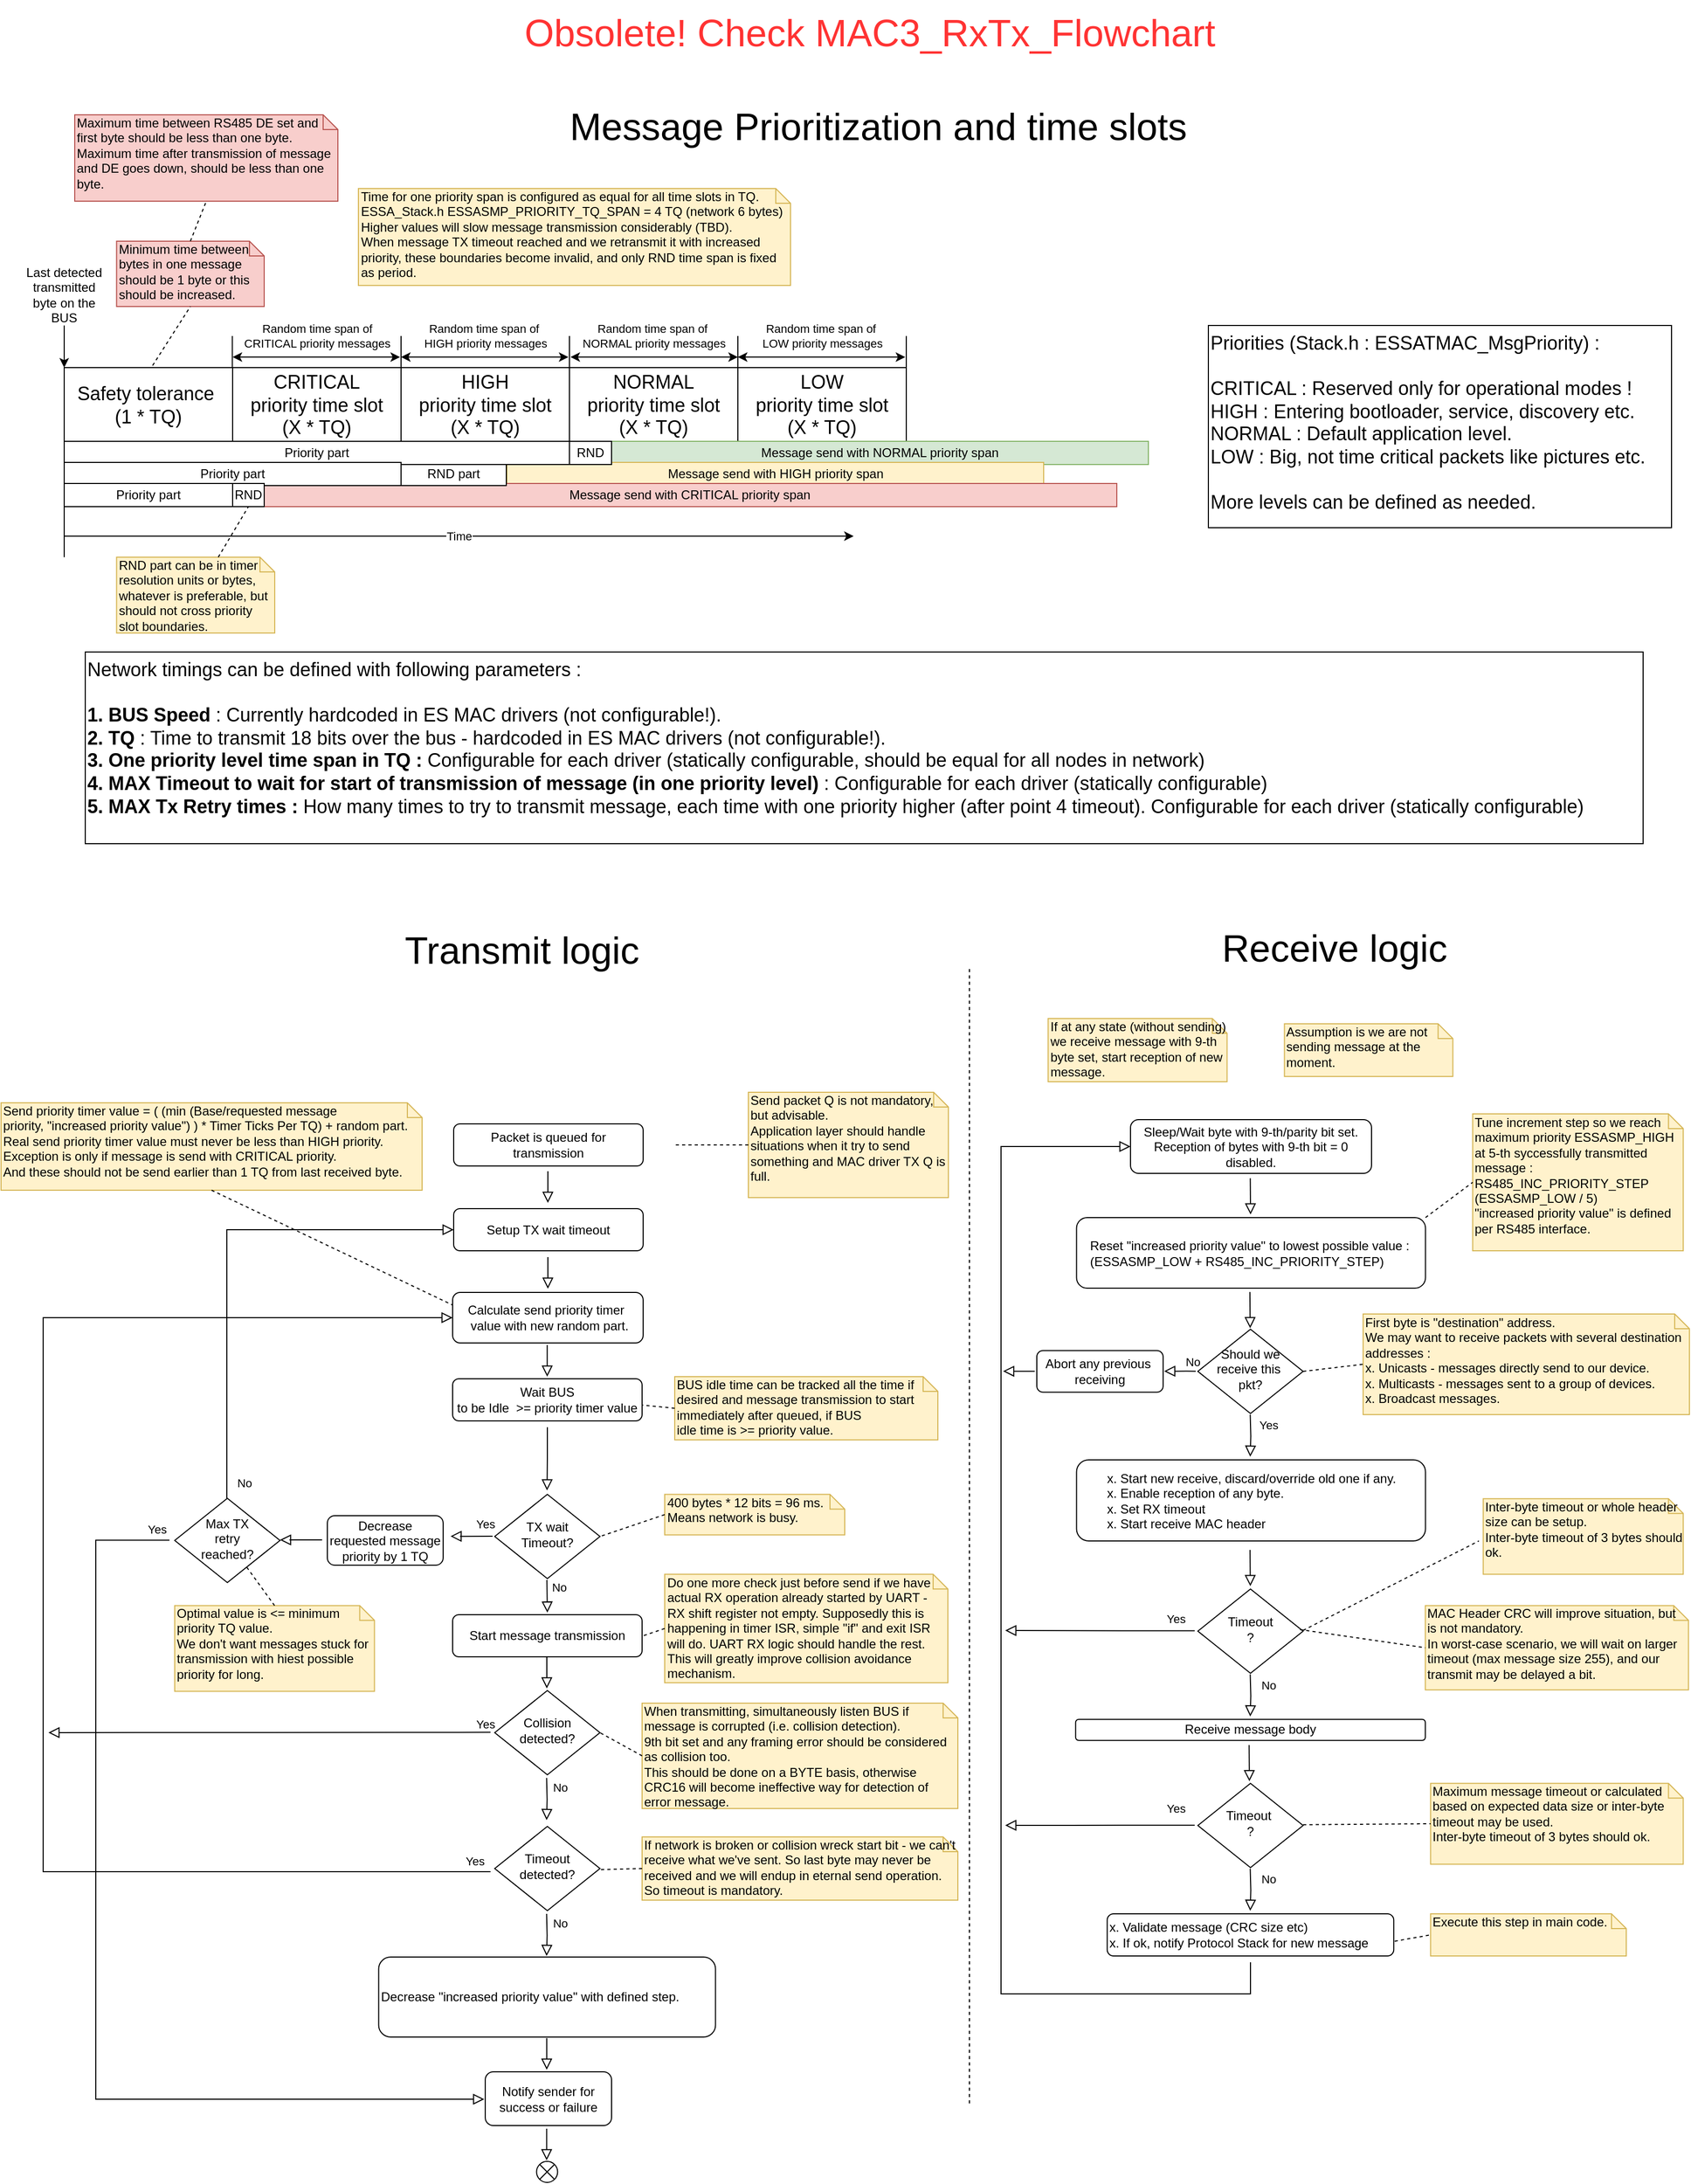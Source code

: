 <mxfile version="14.5.1" type="device"><diagram id="C5RBs43oDa-KdzZeNtuy" name="Page-1"><mxGraphModel dx="1086" dy="807" grid="1" gridSize="10" guides="1" tooltips="1" connect="1" arrows="1" fold="1" page="1" pageScale="1" pageWidth="827" pageHeight="1169" math="0" shadow="0"><root><mxCell id="WIyWlLk6GJQsqaUBKTNV-0"/><mxCell id="WIyWlLk6GJQsqaUBKTNV-1" parent="WIyWlLk6GJQsqaUBKTNV-0"/><mxCell id="WIyWlLk6GJQsqaUBKTNV-3" value="Packet is queued for transmission" style="rounded=1;whiteSpace=wrap;html=1;fontSize=12;glass=0;strokeWidth=1;shadow=0;" parent="WIyWlLk6GJQsqaUBKTNV-1" vertex="1"><mxGeometry x="460" y="1097" width="180" height="40" as="geometry"/></mxCell><mxCell id="rN8Qu_RbgpV3Vh3xR7JU-2" value="Calculate send priority timer&amp;nbsp;&lt;br&gt;&amp;nbsp;value with new random part." style="rounded=1;whiteSpace=wrap;html=1;fontSize=12;glass=0;strokeWidth=1;shadow=0;" parent="WIyWlLk6GJQsqaUBKTNV-1" vertex="1"><mxGeometry x="459" y="1257" width="181" height="48" as="geometry"/></mxCell><mxCell id="rN8Qu_RbgpV3Vh3xR7JU-12" value="Wait BUS &lt;br&gt;to be Idle&amp;nbsp; &amp;gt;= priority timer value" style="rounded=1;whiteSpace=wrap;html=1;fontSize=12;glass=0;strokeWidth=1;shadow=0;" parent="WIyWlLk6GJQsqaUBKTNV-1" vertex="1"><mxGeometry x="459" y="1339" width="180" height="40" as="geometry"/></mxCell><mxCell id="rN8Qu_RbgpV3Vh3xR7JU-13" value="No" style="rounded=0;html=1;jettySize=auto;orthogonalLoop=1;fontSize=11;endArrow=block;endFill=0;endSize=8;strokeWidth=1;shadow=0;labelBackgroundColor=none;edgeStyle=orthogonalEdgeStyle;" parent="WIyWlLk6GJQsqaUBKTNV-1" edge="1"><mxGeometry x="-0.55" y="12" relative="1" as="geometry"><mxPoint as="offset"/><mxPoint x="548.29" y="1718" as="sourcePoint"/><mxPoint x="548.29" y="1758" as="targetPoint"/></mxGeometry></mxCell><mxCell id="rN8Qu_RbgpV3Vh3xR7JU-16" value="" style="rounded=0;html=1;jettySize=auto;orthogonalLoop=1;fontSize=11;endArrow=block;endFill=0;endSize=8;strokeWidth=1;shadow=0;labelBackgroundColor=none;edgeStyle=orthogonalEdgeStyle;" parent="WIyWlLk6GJQsqaUBKTNV-1" edge="1"><mxGeometry relative="1" as="geometry"><mxPoint x="548.86" y="1307" as="sourcePoint"/><mxPoint x="548.86" y="1337" as="targetPoint"/></mxGeometry></mxCell><mxCell id="rN8Qu_RbgpV3Vh3xR7JU-17" value="&lt;font style=&quot;font-size: 12px&quot;&gt;BUS idle time can be tracked all the time if desired and message transmission to start immediately after queued, if BUS&amp;nbsp;&lt;br&gt;idle time is &amp;gt;= priority value.&lt;br&gt;&lt;/font&gt;" style="shape=note;whiteSpace=wrap;html=1;size=14;verticalAlign=top;align=left;spacingTop=-6;fillColor=#fff2cc;strokeColor=#d6b656;" parent="WIyWlLk6GJQsqaUBKTNV-1" vertex="1"><mxGeometry x="670" y="1337" width="250" height="60" as="geometry"/></mxCell><mxCell id="rN8Qu_RbgpV3Vh3xR7JU-18" value="" style="endArrow=none;dashed=1;html=1;entryX=1;entryY=0.5;entryDx=0;entryDy=0;exitX=0;exitY=0.5;exitDx=0;exitDy=0;exitPerimeter=0;" parent="WIyWlLk6GJQsqaUBKTNV-1" source="rN8Qu_RbgpV3Vh3xR7JU-17" edge="1"><mxGeometry width="50" height="50" relative="1" as="geometry"><mxPoint x="539" y="1539" as="sourcePoint"/><mxPoint x="639" y="1364" as="targetPoint"/></mxGeometry></mxCell><mxCell id="rN8Qu_RbgpV3Vh3xR7JU-20" value="TX wait&lt;br&gt;Timeout?" style="rhombus;whiteSpace=wrap;html=1;shadow=0;fontFamily=Helvetica;fontSize=12;align=center;strokeWidth=1;spacing=6;spacingTop=-4;" parent="WIyWlLk6GJQsqaUBKTNV-1" vertex="1"><mxGeometry x="499" y="1448.75" width="100" height="80" as="geometry"/></mxCell><mxCell id="rN8Qu_RbgpV3Vh3xR7JU-22" value="&lt;font&gt;400 bytes * 12 bits = 96 ms.&lt;br&gt;Means network is busy.&lt;br&gt;&lt;/font&gt;" style="shape=note;whiteSpace=wrap;html=1;size=14;verticalAlign=top;align=left;spacingTop=-6;fillColor=#fff2cc;strokeColor=#d6b656;" parent="WIyWlLk6GJQsqaUBKTNV-1" vertex="1"><mxGeometry x="660.5" y="1448.75" width="171" height="38.5" as="geometry"/></mxCell><mxCell id="rN8Qu_RbgpV3Vh3xR7JU-24" value="Yes" style="edgeStyle=orthogonalEdgeStyle;rounded=0;html=1;jettySize=auto;orthogonalLoop=1;fontSize=11;endArrow=block;endFill=0;endSize=8;strokeWidth=1;shadow=0;labelBackgroundColor=none;" parent="WIyWlLk6GJQsqaUBKTNV-1" edge="1"><mxGeometry x="0.55" y="-27" relative="1" as="geometry"><mxPoint x="24" y="15" as="offset"/><mxPoint x="497" y="1488.55" as="sourcePoint"/><mxPoint x="457" y="1488.55" as="targetPoint"/><Array as="points"><mxPoint x="466" y="1489"/><mxPoint x="466" y="1489"/></Array></mxGeometry></mxCell><mxCell id="rN8Qu_RbgpV3Vh3xR7JU-25" value="No" style="rounded=0;html=1;jettySize=auto;orthogonalLoop=1;fontSize=11;endArrow=block;endFill=0;endSize=8;strokeWidth=1;shadow=0;labelBackgroundColor=none;edgeStyle=orthogonalEdgeStyle;" parent="WIyWlLk6GJQsqaUBKTNV-1" edge="1"><mxGeometry x="-0.538" y="11" relative="1" as="geometry"><mxPoint as="offset"/><mxPoint x="548.58" y="1530" as="sourcePoint"/><mxPoint x="549" y="1561" as="targetPoint"/></mxGeometry></mxCell><mxCell id="rN8Qu_RbgpV3Vh3xR7JU-26" value="Start message transmission" style="rounded=1;whiteSpace=wrap;html=1;fontSize=12;glass=0;strokeWidth=1;shadow=0;" parent="WIyWlLk6GJQsqaUBKTNV-1" vertex="1"><mxGeometry x="459" y="1563" width="180" height="40" as="geometry"/></mxCell><mxCell id="rN8Qu_RbgpV3Vh3xR7JU-28" value="Decrease requested message priority by 1 TQ" style="rounded=1;whiteSpace=wrap;html=1;fontSize=12;glass=0;strokeWidth=1;shadow=0;" parent="WIyWlLk6GJQsqaUBKTNV-1" vertex="1"><mxGeometry x="340" y="1469" width="110" height="47" as="geometry"/></mxCell><mxCell id="rN8Qu_RbgpV3Vh3xR7JU-30" value="Collision&lt;br&gt;detected?" style="rhombus;whiteSpace=wrap;html=1;shadow=0;fontFamily=Helvetica;fontSize=12;align=center;strokeWidth=1;spacing=6;spacingTop=-4;" parent="WIyWlLk6GJQsqaUBKTNV-1" vertex="1"><mxGeometry x="499" y="1635" width="100" height="80" as="geometry"/></mxCell><mxCell id="rN8Qu_RbgpV3Vh3xR7JU-31" value="&lt;font style=&quot;font-size: 12px&quot;&gt;When transmitting, simultaneously listen BUS if message is corrupted (i.e. collision detection).&lt;br&gt;9th bit set and any framing error should be considered as collision too.&lt;br&gt;This should be done on a BYTE basis, otherwise CRC16 will become ineffective way for detection of error message.&lt;br&gt;&lt;/font&gt;" style="shape=note;whiteSpace=wrap;html=1;size=14;verticalAlign=top;align=left;spacingTop=-6;fillColor=#fff2cc;strokeColor=#d6b656;" parent="WIyWlLk6GJQsqaUBKTNV-1" vertex="1"><mxGeometry x="639" y="1647" width="300" height="100" as="geometry"/></mxCell><mxCell id="rN8Qu_RbgpV3Vh3xR7JU-32" value="" style="endArrow=none;dashed=1;html=1;entryX=1;entryY=0.5;entryDx=0;entryDy=0;exitX=0;exitY=0.5;exitDx=0;exitDy=0;exitPerimeter=0;" parent="WIyWlLk6GJQsqaUBKTNV-1" source="rN8Qu_RbgpV3Vh3xR7JU-31" target="rN8Qu_RbgpV3Vh3xR7JU-30" edge="1"><mxGeometry width="50" height="50" relative="1" as="geometry"><mxPoint x="479" y="1835" as="sourcePoint"/><mxPoint x="579" y="1660" as="targetPoint"/></mxGeometry></mxCell><mxCell id="rN8Qu_RbgpV3Vh3xR7JU-33" value="" style="rounded=0;html=1;jettySize=auto;orthogonalLoop=1;fontSize=11;endArrow=block;endFill=0;endSize=8;strokeWidth=1;shadow=0;labelBackgroundColor=none;edgeStyle=orthogonalEdgeStyle;" parent="WIyWlLk6GJQsqaUBKTNV-1" edge="1"><mxGeometry relative="1" as="geometry"><mxPoint x="548.5" y="1603" as="sourcePoint"/><mxPoint x="548.5" y="1633" as="targetPoint"/></mxGeometry></mxCell><mxCell id="rN8Qu_RbgpV3Vh3xR7JU-35" value="Max TX &lt;br&gt;retry &lt;br&gt;reached?" style="rhombus;whiteSpace=wrap;html=1;shadow=0;fontFamily=Helvetica;fontSize=12;align=center;strokeWidth=1;spacing=6;spacingTop=-4;" parent="WIyWlLk6GJQsqaUBKTNV-1" vertex="1"><mxGeometry x="195" y="1452.5" width="100" height="80" as="geometry"/></mxCell><mxCell id="rN8Qu_RbgpV3Vh3xR7JU-36" value="No" style="rounded=0;html=1;jettySize=auto;orthogonalLoop=1;fontSize=11;endArrow=block;endFill=0;endSize=8;strokeWidth=1;shadow=0;labelBackgroundColor=none;edgeStyle=orthogonalEdgeStyle;entryX=0;entryY=0.5;entryDx=0;entryDy=0;exitX=0.539;exitY=-0.069;exitDx=0;exitDy=0;exitPerimeter=0;" parent="WIyWlLk6GJQsqaUBKTNV-1" target="YTKOIZcCbxiX7vHB4j7O-15" edge="1"><mxGeometry x="0.15" y="-239" relative="1" as="geometry"><mxPoint x="244.5" y="1452.501" as="sourcePoint"/><mxPoint x="244.5" y="1417" as="targetPoint"/><mxPoint x="1" y="1" as="offset"/><Array as="points"><mxPoint x="245" y="1198"/></Array></mxGeometry></mxCell><mxCell id="rN8Qu_RbgpV3Vh3xR7JU-37" value="Yes" style="edgeStyle=orthogonalEdgeStyle;rounded=0;html=1;jettySize=auto;orthogonalLoop=1;fontSize=11;endArrow=block;endFill=0;endSize=8;strokeWidth=1;shadow=0;labelBackgroundColor=none;" parent="WIyWlLk6GJQsqaUBKTNV-1" edge="1"><mxGeometry x="-0.974" y="-10" relative="1" as="geometry"><mxPoint as="offset"/><mxPoint x="190" y="1492.24" as="sourcePoint"/><mxPoint x="489" y="2023" as="targetPoint"/><Array as="points"><mxPoint x="120" y="1492"/><mxPoint x="120" y="2023"/><mxPoint x="489" y="2023"/></Array></mxGeometry></mxCell><mxCell id="rN8Qu_RbgpV3Vh3xR7JU-39" value="Notify sender for &lt;br&gt;success or failure" style="rounded=1;whiteSpace=wrap;html=1;fontSize=12;glass=0;strokeWidth=1;shadow=0;" parent="WIyWlLk6GJQsqaUBKTNV-1" vertex="1"><mxGeometry x="490" y="1997" width="120" height="51" as="geometry"/></mxCell><mxCell id="rN8Qu_RbgpV3Vh3xR7JU-41" value="Yes" style="edgeStyle=orthogonalEdgeStyle;rounded=0;html=1;jettySize=auto;orthogonalLoop=1;fontSize=11;endArrow=block;endFill=0;endSize=8;strokeWidth=1;shadow=0;labelBackgroundColor=none;entryX=0;entryY=0.5;entryDx=0;entryDy=0;" parent="WIyWlLk6GJQsqaUBKTNV-1" target="rN8Qu_RbgpV3Vh3xR7JU-2" edge="1"><mxGeometry x="-0.351" y="-410" relative="1" as="geometry"><mxPoint as="offset"/><mxPoint x="495" y="1807" as="sourcePoint"/><mxPoint x="310" y="1532.5" as="targetPoint"/><Array as="points"><mxPoint x="495" y="1807"/><mxPoint x="70" y="1807"/><mxPoint x="70" y="1281"/></Array></mxGeometry></mxCell><mxCell id="rN8Qu_RbgpV3Vh3xR7JU-43" value="&lt;font style=&quot;font-size: 12px&quot;&gt;Send packet Q is not mandatory, but advisable.&lt;br&gt;Application layer should handle situations when it try to send something and MAC driver TX Q is full.&lt;br&gt;&lt;/font&gt;" style="shape=note;whiteSpace=wrap;html=1;size=14;verticalAlign=top;align=left;spacingTop=-6;fillColor=#fff2cc;strokeColor=#d6b656;" parent="WIyWlLk6GJQsqaUBKTNV-1" vertex="1"><mxGeometry x="740" y="1067" width="190" height="100" as="geometry"/></mxCell><mxCell id="rN8Qu_RbgpV3Vh3xR7JU-44" value="" style="endArrow=none;dashed=1;html=1;exitX=0;exitY=0.5;exitDx=0;exitDy=0;exitPerimeter=0;" parent="WIyWlLk6GJQsqaUBKTNV-1" source="rN8Qu_RbgpV3Vh3xR7JU-43" edge="1"><mxGeometry width="50" height="50" relative="1" as="geometry"><mxPoint x="679" y="1196" as="sourcePoint"/><mxPoint x="670" y="1117" as="targetPoint"/></mxGeometry></mxCell><mxCell id="rN8Qu_RbgpV3Vh3xR7JU-47" value="" style="shape=sumEllipse;perimeter=ellipsePerimeter;whiteSpace=wrap;html=1;backgroundOutline=1;" parent="WIyWlLk6GJQsqaUBKTNV-1" vertex="1"><mxGeometry x="538.75" y="2082" width="20" height="20" as="geometry"/></mxCell><mxCell id="rN8Qu_RbgpV3Vh3xR7JU-48" value="" style="rounded=0;html=1;jettySize=auto;orthogonalLoop=1;fontSize=11;endArrow=block;endFill=0;endSize=8;strokeWidth=1;shadow=0;labelBackgroundColor=none;edgeStyle=orthogonalEdgeStyle;" parent="WIyWlLk6GJQsqaUBKTNV-1" edge="1"><mxGeometry relative="1" as="geometry"><mxPoint x="548.33" y="2051" as="sourcePoint"/><mxPoint x="548.33" y="2081" as="targetPoint"/></mxGeometry></mxCell><mxCell id="rN8Qu_RbgpV3Vh3xR7JU-49" value="Decrease &quot;increased priority value&quot; with defined step." style="rounded=1;whiteSpace=wrap;html=1;fontSize=12;glass=0;strokeWidth=1;shadow=0;align=left;" parent="WIyWlLk6GJQsqaUBKTNV-1" vertex="1"><mxGeometry x="388.75" y="1888" width="320" height="76" as="geometry"/></mxCell><mxCell id="rN8Qu_RbgpV3Vh3xR7JU-51" value="" style="rounded=0;html=1;jettySize=auto;orthogonalLoop=1;fontSize=11;endArrow=block;endFill=0;endSize=8;strokeWidth=1;shadow=0;labelBackgroundColor=none;edgeStyle=orthogonalEdgeStyle;" parent="WIyWlLk6GJQsqaUBKTNV-1" edge="1"><mxGeometry relative="1" as="geometry"><mxPoint x="548.41" y="1965" as="sourcePoint"/><mxPoint x="548.41" y="1995" as="targetPoint"/></mxGeometry></mxCell><mxCell id="rN8Qu_RbgpV3Vh3xR7JU-53" value="&lt;font style=&quot;font-size: 12px&quot;&gt;&lt;span style=&quot;text-align: center&quot;&gt;Send priority timer value = ( (min&amp;nbsp;&lt;/span&gt;&lt;span style=&quot;text-align: center&quot;&gt;(Base/requested message priority,&amp;nbsp;&lt;/span&gt;&quot;increased priority value&quot;&lt;span style=&quot;text-align: center&quot;&gt;) ) * Timer Ticks Per TQ) +&amp;nbsp;&lt;/span&gt;&lt;span style=&quot;text-align: center&quot;&gt;r&lt;/span&gt;&lt;span style=&quot;text-align: center&quot;&gt;andom part.&lt;/span&gt;&lt;span style=&quot;text-align: center&quot;&gt;&lt;br&gt;&lt;/span&gt;&lt;span style=&quot;text-align: center&quot;&gt;Real send priority timer value must never be less than HIGH priority.&lt;br&gt;&lt;/span&gt;Exception is only if message is send with CRITICAL priority.&lt;br&gt;And these should not be send earlier than 1 TQ from last received byte.&lt;br&gt;&lt;/font&gt;" style="shape=note;whiteSpace=wrap;html=1;size=14;verticalAlign=top;align=left;spacingTop=-6;fillColor=#fff2cc;strokeColor=#d6b656;" parent="WIyWlLk6GJQsqaUBKTNV-1" vertex="1"><mxGeometry x="30" y="1077" width="400" height="83" as="geometry"/></mxCell><mxCell id="rN8Qu_RbgpV3Vh3xR7JU-54" value="" style="rounded=0;html=1;jettySize=auto;orthogonalLoop=1;fontSize=11;endArrow=block;endFill=0;endSize=8;strokeWidth=1;shadow=0;labelBackgroundColor=none;edgeStyle=orthogonalEdgeStyle;" parent="WIyWlLk6GJQsqaUBKTNV-1" edge="1"><mxGeometry relative="1" as="geometry"><mxPoint x="549" y="1385" as="sourcePoint"/><mxPoint x="548.71" y="1445" as="targetPoint"/><Array as="points"><mxPoint x="549" y="1415"/></Array></mxGeometry></mxCell><mxCell id="rN8Qu_RbgpV3Vh3xR7JU-55" value="" style="endArrow=none;dashed=1;html=1;entryX=1;entryY=0.5;entryDx=0;entryDy=0;exitX=0;exitY=0.5;exitDx=0;exitDy=0;exitPerimeter=0;" parent="WIyWlLk6GJQsqaUBKTNV-1" source="rN8Qu_RbgpV3Vh3xR7JU-22" target="rN8Qu_RbgpV3Vh3xR7JU-20" edge="1"><mxGeometry width="50" height="50" relative="1" as="geometry"><mxPoint x="699" y="1377" as="sourcePoint"/><mxPoint x="649" y="1374" as="targetPoint"/></mxGeometry></mxCell><mxCell id="rN8Qu_RbgpV3Vh3xR7JU-57" value="&lt;font style=&quot;font-size: 36px&quot;&gt;Transmit logic&lt;/font&gt;" style="text;html=1;strokeColor=none;fillColor=none;align=center;verticalAlign=middle;whiteSpace=wrap;rounded=0;" parent="WIyWlLk6GJQsqaUBKTNV-1" vertex="1"><mxGeometry x="280" y="922" width="490" height="20" as="geometry"/></mxCell><mxCell id="rN8Qu_RbgpV3Vh3xR7JU-59" value="" style="endArrow=none;dashed=1;html=1;" parent="WIyWlLk6GJQsqaUBKTNV-1" edge="1"><mxGeometry width="50" height="50" relative="1" as="geometry"><mxPoint x="950" y="2027" as="sourcePoint"/><mxPoint x="950" y="947" as="targetPoint"/></mxGeometry></mxCell><mxCell id="rN8Qu_RbgpV3Vh3xR7JU-60" value="Sleep/Wait byte with 9-th/parity bit set.&lt;br&gt;Reception of bytes with 9-th bit = 0 disabled." style="rounded=1;whiteSpace=wrap;html=1;fontSize=12;glass=0;strokeWidth=1;shadow=0;" parent="WIyWlLk6GJQsqaUBKTNV-1" vertex="1"><mxGeometry x="1103" y="1093" width="229" height="51" as="geometry"/></mxCell><mxCell id="rN8Qu_RbgpV3Vh3xR7JU-61" value="Should we receive this&amp;nbsp;&lt;br&gt;pkt?" style="rhombus;whiteSpace=wrap;html=1;shadow=0;fontFamily=Helvetica;fontSize=12;align=center;strokeWidth=1;spacing=6;spacingTop=-4;" parent="WIyWlLk6GJQsqaUBKTNV-1" vertex="1"><mxGeometry x="1167" y="1292" width="100" height="80" as="geometry"/></mxCell><mxCell id="rN8Qu_RbgpV3Vh3xR7JU-63" value="&lt;font style=&quot;font-size: 12px&quot;&gt;First byte is &quot;destination&quot; address.&lt;br&gt;We may want to receive packets with several destination addresses :&lt;br&gt;x. Unicasts - messages directly send to our device.&lt;br&gt;x. Multicasts - messages sent to a group of devices.&lt;br&gt;x. Broadcast messages.&lt;br&gt;&lt;/font&gt;" style="shape=note;whiteSpace=wrap;html=1;size=14;verticalAlign=top;align=left;spacingTop=-6;fillColor=#fff2cc;strokeColor=#d6b656;" parent="WIyWlLk6GJQsqaUBKTNV-1" vertex="1"><mxGeometry x="1324" y="1277.5" width="310" height="95.5" as="geometry"/></mxCell><mxCell id="rN8Qu_RbgpV3Vh3xR7JU-65" value="" style="endArrow=none;dashed=1;html=1;entryX=0;entryY=0.5;entryDx=0;entryDy=0;entryPerimeter=0;exitX=1;exitY=0.5;exitDx=0;exitDy=0;" parent="WIyWlLk6GJQsqaUBKTNV-1" source="rN8Qu_RbgpV3Vh3xR7JU-61" target="rN8Qu_RbgpV3Vh3xR7JU-63" edge="1"><mxGeometry width="50" height="50" relative="1" as="geometry"><mxPoint x="844" y="1633" as="sourcePoint"/><mxPoint x="894" y="1583" as="targetPoint"/></mxGeometry></mxCell><mxCell id="rN8Qu_RbgpV3Vh3xR7JU-66" value="" style="rounded=0;html=1;jettySize=auto;orthogonalLoop=1;fontSize=11;endArrow=block;endFill=0;endSize=8;strokeWidth=1;shadow=0;labelBackgroundColor=none;edgeStyle=orthogonalEdgeStyle;exitX=0.491;exitY=1.013;exitDx=0;exitDy=0;exitPerimeter=0;" parent="WIyWlLk6GJQsqaUBKTNV-1" edge="1"><mxGeometry relative="1" as="geometry"><mxPoint x="1216.439" y="1256.663" as="sourcePoint"/><mxPoint x="1216.71" y="1291" as="targetPoint"/></mxGeometry></mxCell><mxCell id="rN8Qu_RbgpV3Vh3xR7JU-67" value="Yes" style="rounded=0;html=1;jettySize=auto;orthogonalLoop=1;fontSize=11;endArrow=block;endFill=0;endSize=8;strokeWidth=1;shadow=0;labelBackgroundColor=none;edgeStyle=orthogonalEdgeStyle;" parent="WIyWlLk6GJQsqaUBKTNV-1" edge="1"><mxGeometry x="-0.5" y="17" relative="1" as="geometry"><mxPoint as="offset"/><mxPoint x="1216.76" y="1373" as="sourcePoint"/><mxPoint x="1216.76" y="1413" as="targetPoint"/></mxGeometry></mxCell><mxCell id="rN8Qu_RbgpV3Vh3xR7JU-68" value="&lt;div style=&quot;text-align: left&quot;&gt;&lt;span&gt;x. Start new receive, discard/override old one if any.&lt;/span&gt;&lt;/div&gt;&lt;div style=&quot;text-align: left&quot;&gt;&lt;span&gt;x. Enable reception of any byte.&lt;/span&gt;&lt;/div&gt;&lt;div style=&quot;text-align: left&quot;&gt;&lt;span&gt;x. Set RX timeout&lt;/span&gt;&lt;/div&gt;&lt;div style=&quot;text-align: left&quot;&gt;&lt;span&gt;x. Start receive MAC header&lt;/span&gt;&lt;/div&gt;" style="rounded=1;whiteSpace=wrap;html=1;fontSize=12;glass=0;strokeWidth=1;shadow=0;" parent="WIyWlLk6GJQsqaUBKTNV-1" vertex="1"><mxGeometry x="1051.75" y="1416" width="331.5" height="77" as="geometry"/></mxCell><mxCell id="rN8Qu_RbgpV3Vh3xR7JU-74" value="&lt;font style=&quot;font-size: 12px&quot;&gt;Assumption is we are not sending message at the moment.&lt;br&gt;&lt;/font&gt;" style="shape=note;whiteSpace=wrap;html=1;size=14;verticalAlign=top;align=left;spacingTop=-6;fillColor=#fff2cc;strokeColor=#d6b656;" parent="WIyWlLk6GJQsqaUBKTNV-1" vertex="1"><mxGeometry x="1249.25" y="1002" width="160" height="50" as="geometry"/></mxCell><mxCell id="rN8Qu_RbgpV3Vh3xR7JU-76" value="Timeout&lt;br&gt;?" style="rhombus;whiteSpace=wrap;html=1;shadow=0;fontFamily=Helvetica;fontSize=12;align=center;strokeWidth=1;spacing=6;spacingTop=-4;" parent="WIyWlLk6GJQsqaUBKTNV-1" vertex="1"><mxGeometry x="1167" y="1538.63" width="100" height="80" as="geometry"/></mxCell><mxCell id="rN8Qu_RbgpV3Vh3xR7JU-78" value="No" style="rounded=0;html=1;jettySize=auto;orthogonalLoop=1;fontSize=11;endArrow=block;endFill=0;endSize=8;strokeWidth=1;shadow=0;labelBackgroundColor=none;edgeStyle=orthogonalEdgeStyle;" parent="WIyWlLk6GJQsqaUBKTNV-1" edge="1"><mxGeometry x="-0.5" y="17" relative="1" as="geometry"><mxPoint as="offset"/><mxPoint x="1216.76" y="1619.63" as="sourcePoint"/><mxPoint x="1216.76" y="1659.63" as="targetPoint"/></mxGeometry></mxCell><mxCell id="rN8Qu_RbgpV3Vh3xR7JU-79" value="" style="rounded=0;html=1;jettySize=auto;orthogonalLoop=1;fontSize=11;endArrow=block;endFill=0;endSize=8;strokeWidth=1;shadow=0;labelBackgroundColor=none;edgeStyle=orthogonalEdgeStyle;exitX=0.491;exitY=1.013;exitDx=0;exitDy=0;exitPerimeter=0;" parent="WIyWlLk6GJQsqaUBKTNV-1" edge="1"><mxGeometry relative="1" as="geometry"><mxPoint x="1216.579" y="1501.543" as="sourcePoint"/><mxPoint x="1216.85" y="1535.88" as="targetPoint"/></mxGeometry></mxCell><mxCell id="rN8Qu_RbgpV3Vh3xR7JU-80" value="&lt;font style=&quot;font-size: 12px&quot;&gt;Inter-byte timeout or whole header size can be setup.&lt;br&gt;Inter-byte timeout of 3 bytes should ok.&lt;br&gt;&lt;/font&gt;" style="shape=note;whiteSpace=wrap;html=1;size=14;verticalAlign=top;align=left;spacingTop=-6;fillColor=#fff2cc;strokeColor=#d6b656;" parent="WIyWlLk6GJQsqaUBKTNV-1" vertex="1"><mxGeometry x="1438.12" y="1452.87" width="190" height="71.75" as="geometry"/></mxCell><mxCell id="rN8Qu_RbgpV3Vh3xR7JU-81" value="" style="endArrow=none;dashed=1;html=1;entryX=0;entryY=0.5;entryDx=0;entryDy=0;entryPerimeter=0;exitX=1;exitY=0.5;exitDx=0;exitDy=0;" parent="WIyWlLk6GJQsqaUBKTNV-1" edge="1"><mxGeometry width="50" height="50" relative="1" as="geometry"><mxPoint x="1267" y="1577.88" as="sourcePoint"/><mxPoint x="1434" y="1493.005" as="targetPoint"/></mxGeometry></mxCell><mxCell id="rN8Qu_RbgpV3Vh3xR7JU-82" value="Timeout&amp;nbsp;&lt;br&gt;?" style="rhombus;whiteSpace=wrap;html=1;shadow=0;fontFamily=Helvetica;fontSize=12;align=center;strokeWidth=1;spacing=6;spacingTop=-4;" parent="WIyWlLk6GJQsqaUBKTNV-1" vertex="1"><mxGeometry x="1167" y="1723.13" width="100" height="80" as="geometry"/></mxCell><mxCell id="rN8Qu_RbgpV3Vh3xR7JU-83" value="No" style="rounded=0;html=1;jettySize=auto;orthogonalLoop=1;fontSize=11;endArrow=block;endFill=0;endSize=8;strokeWidth=1;shadow=0;labelBackgroundColor=none;edgeStyle=orthogonalEdgeStyle;" parent="WIyWlLk6GJQsqaUBKTNV-1" edge="1"><mxGeometry x="-0.5" y="17" relative="1" as="geometry"><mxPoint as="offset"/><mxPoint x="1216.76" y="1804.13" as="sourcePoint"/><mxPoint x="1216.76" y="1844.13" as="targetPoint"/></mxGeometry></mxCell><mxCell id="rN8Qu_RbgpV3Vh3xR7JU-84" value="&lt;font style=&quot;font-size: 12px&quot;&gt;Maximum message timeout or calculated based on expected data size or inter-byte timeout may be used.&lt;br&gt;Inter-byte timeout of 3 bytes should ok.&lt;br&gt;&lt;/font&gt;" style="shape=note;whiteSpace=wrap;html=1;size=14;verticalAlign=top;align=left;spacingTop=-6;fillColor=#fff2cc;strokeColor=#d6b656;" parent="WIyWlLk6GJQsqaUBKTNV-1" vertex="1"><mxGeometry x="1388.12" y="1723.13" width="240" height="76.69" as="geometry"/></mxCell><mxCell id="rN8Qu_RbgpV3Vh3xR7JU-85" value="" style="endArrow=none;dashed=1;html=1;entryX=0;entryY=0.5;entryDx=0;entryDy=0;entryPerimeter=0;exitX=1;exitY=0.5;exitDx=0;exitDy=0;" parent="WIyWlLk6GJQsqaUBKTNV-1" target="rN8Qu_RbgpV3Vh3xR7JU-84" edge="1"><mxGeometry width="50" height="50" relative="1" as="geometry"><mxPoint x="1267" y="1762.38" as="sourcePoint"/><mxPoint x="894" y="2013.38" as="targetPoint"/></mxGeometry></mxCell><mxCell id="rN8Qu_RbgpV3Vh3xR7JU-86" value="Receive message body" style="rounded=1;whiteSpace=wrap;html=1;fontSize=12;glass=0;strokeWidth=1;shadow=0;" parent="WIyWlLk6GJQsqaUBKTNV-1" vertex="1"><mxGeometry x="1050.87" y="1662.38" width="332.25" height="20" as="geometry"/></mxCell><mxCell id="rN8Qu_RbgpV3Vh3xR7JU-87" value="" style="rounded=0;html=1;jettySize=auto;orthogonalLoop=1;fontSize=11;endArrow=block;endFill=0;endSize=8;strokeWidth=1;shadow=0;labelBackgroundColor=none;edgeStyle=orthogonalEdgeStyle;exitX=0.491;exitY=1.013;exitDx=0;exitDy=0;exitPerimeter=0;" parent="WIyWlLk6GJQsqaUBKTNV-1" edge="1"><mxGeometry relative="1" as="geometry"><mxPoint x="1215.699" y="1686.793" as="sourcePoint"/><mxPoint x="1215.97" y="1721.13" as="targetPoint"/></mxGeometry></mxCell><mxCell id="rN8Qu_RbgpV3Vh3xR7JU-89" value="x. Validate message (CRC size etc)&lt;br&gt;x. If ok, notify Protocol Stack for new message" style="rounded=1;whiteSpace=wrap;html=1;fontSize=12;glass=0;strokeWidth=1;shadow=0;align=left;" parent="WIyWlLk6GJQsqaUBKTNV-1" vertex="1"><mxGeometry x="1080.87" y="1847" width="272.25" height="40" as="geometry"/></mxCell><mxCell id="rN8Qu_RbgpV3Vh3xR7JU-90" value="&lt;font style=&quot;font-size: 12px&quot;&gt;If at any state (without sending) we receive message with 9-th byte set, start reception of new message.&lt;br&gt;&lt;/font&gt;" style="shape=note;whiteSpace=wrap;html=1;size=14;verticalAlign=top;align=left;spacingTop=-6;fillColor=#fff2cc;strokeColor=#d6b656;" parent="WIyWlLk6GJQsqaUBKTNV-1" vertex="1"><mxGeometry x="1024.75" y="997" width="170" height="60" as="geometry"/></mxCell><mxCell id="rN8Qu_RbgpV3Vh3xR7JU-91" value="&lt;font style=&quot;font-size: 12px&quot;&gt;MAC Header CRC will improve situation, but is not mandatory.&lt;br&gt;In worst-case scenario, we will wait on larger timeout (max message size 255), and our transmit may be delayed a bit.&lt;br&gt;&lt;/font&gt;" style="shape=note;whiteSpace=wrap;html=1;size=14;verticalAlign=top;align=left;spacingTop=-6;fillColor=#fff2cc;strokeColor=#d6b656;" parent="WIyWlLk6GJQsqaUBKTNV-1" vertex="1"><mxGeometry x="1383.12" y="1554.38" width="250" height="80" as="geometry"/></mxCell><mxCell id="rN8Qu_RbgpV3Vh3xR7JU-92" value="" style="endArrow=none;dashed=1;html=1;entryX=0;entryY=0.5;entryDx=0;entryDy=0;entryPerimeter=0;" parent="WIyWlLk6GJQsqaUBKTNV-1" target="rN8Qu_RbgpV3Vh3xR7JU-91" edge="1"><mxGeometry width="50" height="50" relative="1" as="geometry"><mxPoint x="1264" y="1577.13" as="sourcePoint"/><mxPoint x="1324" y="1527.13" as="targetPoint"/></mxGeometry></mxCell><mxCell id="rN8Qu_RbgpV3Vh3xR7JU-93" value="" style="edgeStyle=orthogonalEdgeStyle;rounded=0;html=1;jettySize=auto;orthogonalLoop=1;fontSize=11;endArrow=block;endFill=0;endSize=8;strokeWidth=1;shadow=0;labelBackgroundColor=none;entryX=0;entryY=0.5;entryDx=0;entryDy=0;" parent="WIyWlLk6GJQsqaUBKTNV-1" target="rN8Qu_RbgpV3Vh3xR7JU-60" edge="1"><mxGeometry x="-0.428" y="-190" relative="1" as="geometry"><mxPoint as="offset"/><mxPoint x="1217" y="1893" as="sourcePoint"/><mxPoint x="1104" y="1586.5" as="targetPoint"/><Array as="points"><mxPoint x="1217" y="1923"/><mxPoint x="980" y="1923"/><mxPoint x="980" y="1119"/></Array></mxGeometry></mxCell><mxCell id="rN8Qu_RbgpV3Vh3xR7JU-94" value="Yes" style="edgeStyle=orthogonalEdgeStyle;rounded=0;html=1;jettySize=auto;orthogonalLoop=1;fontSize=11;endArrow=block;endFill=0;endSize=8;strokeWidth=1;shadow=0;labelBackgroundColor=none;" parent="WIyWlLk6GJQsqaUBKTNV-1" edge="1"><mxGeometry x="-0.8" y="-16" relative="1" as="geometry"><mxPoint as="offset"/><mxPoint x="1164" y="1762.86" as="sourcePoint"/><mxPoint x="984" y="1763" as="targetPoint"/><Array as="points"><mxPoint x="1094" y="1763.03"/><mxPoint x="1094" y="1763.03"/></Array></mxGeometry></mxCell><mxCell id="rN8Qu_RbgpV3Vh3xR7JU-95" value="Yes" style="edgeStyle=orthogonalEdgeStyle;rounded=0;html=1;jettySize=auto;orthogonalLoop=1;fontSize=11;endArrow=block;endFill=0;endSize=8;strokeWidth=1;shadow=0;labelBackgroundColor=none;" parent="WIyWlLk6GJQsqaUBKTNV-1" edge="1"><mxGeometry x="-0.8" y="-11" relative="1" as="geometry"><mxPoint as="offset"/><mxPoint x="1164" y="1578.29" as="sourcePoint"/><mxPoint x="984" y="1578" as="targetPoint"/><Array as="points"><mxPoint x="1094" y="1578.46"/><mxPoint x="1094" y="1578.46"/></Array></mxGeometry></mxCell><mxCell id="rN8Qu_RbgpV3Vh3xR7JU-96" value="No" style="edgeStyle=orthogonalEdgeStyle;rounded=0;html=1;jettySize=auto;orthogonalLoop=1;fontSize=11;endArrow=block;endFill=0;endSize=8;strokeWidth=1;shadow=0;labelBackgroundColor=none;" parent="WIyWlLk6GJQsqaUBKTNV-1" edge="1"><mxGeometry x="-0.78" y="-9" relative="1" as="geometry"><mxPoint as="offset"/><mxPoint x="1165" y="1331.83" as="sourcePoint"/><mxPoint x="1135" y="1331.83" as="targetPoint"/><Array as="points"><mxPoint x="1156" y="1331.66"/><mxPoint x="1156" y="1331.66"/></Array></mxGeometry></mxCell><mxCell id="rN8Qu_RbgpV3Vh3xR7JU-97" value="&lt;font style=&quot;font-size: 36px&quot;&gt;Receive logic&lt;/font&gt;" style="text;html=1;strokeColor=none;fillColor=none;align=center;verticalAlign=middle;whiteSpace=wrap;rounded=0;" parent="WIyWlLk6GJQsqaUBKTNV-1" vertex="1"><mxGeometry x="1051.75" y="920" width="490" height="20" as="geometry"/></mxCell><mxCell id="YTKOIZcCbxiX7vHB4j7O-8" value="" style="rounded=0;html=1;jettySize=auto;orthogonalLoop=1;fontSize=11;endArrow=block;endFill=0;endSize=8;strokeWidth=1;shadow=0;labelBackgroundColor=none;edgeStyle=orthogonalEdgeStyle;" parent="WIyWlLk6GJQsqaUBKTNV-1" edge="1"><mxGeometry relative="1" as="geometry"><mxPoint x="549.5" y="1142" as="sourcePoint"/><mxPoint x="549.5" y="1172" as="targetPoint"/></mxGeometry></mxCell><mxCell id="YTKOIZcCbxiX7vHB4j7O-11" value="" style="endArrow=none;dashed=1;html=1;entryX=0;entryY=0.25;entryDx=0;entryDy=0;exitX=0.5;exitY=1;exitDx=0;exitDy=0;exitPerimeter=0;" parent="WIyWlLk6GJQsqaUBKTNV-1" source="rN8Qu_RbgpV3Vh3xR7JU-53" target="rN8Qu_RbgpV3Vh3xR7JU-2" edge="1"><mxGeometry width="50" height="50" relative="1" as="geometry"><mxPoint x="430" y="1407" as="sourcePoint"/><mxPoint x="480" y="1357" as="targetPoint"/></mxGeometry></mxCell><mxCell id="YTKOIZcCbxiX7vHB4j7O-12" value="&lt;font style=&quot;font-size: 12px&quot;&gt;Do one more check just before send if we have actual RX operation already started by UART - RX shift register not empty. Supposedly this is happening in timer ISR, simple &quot;if&quot; and exit ISR will do. UART RX logic should handle the rest.&lt;br&gt;This will greatly improve collision avoidance mechanism.&lt;br&gt;&lt;/font&gt;" style="shape=note;whiteSpace=wrap;html=1;size=14;verticalAlign=top;align=left;spacingTop=-6;fillColor=#fff2cc;strokeColor=#d6b656;" parent="WIyWlLk6GJQsqaUBKTNV-1" vertex="1"><mxGeometry x="660.5" y="1524.62" width="269" height="103" as="geometry"/></mxCell><mxCell id="YTKOIZcCbxiX7vHB4j7O-13" value="" style="endArrow=none;dashed=1;html=1;entryX=1;entryY=0.5;entryDx=0;entryDy=0;exitX=0;exitY=0.5;exitDx=0;exitDy=0;exitPerimeter=0;" parent="WIyWlLk6GJQsqaUBKTNV-1" source="YTKOIZcCbxiX7vHB4j7O-12" edge="1"><mxGeometry width="50" height="50" relative="1" as="geometry"><mxPoint x="520" y="1743" as="sourcePoint"/><mxPoint x="640" y="1583" as="targetPoint"/></mxGeometry></mxCell><mxCell id="YTKOIZcCbxiX7vHB4j7O-14" value="" style="edgeStyle=orthogonalEdgeStyle;rounded=0;html=1;jettySize=auto;orthogonalLoop=1;fontSize=11;endArrow=block;endFill=0;endSize=8;strokeWidth=1;shadow=0;labelBackgroundColor=none;" parent="WIyWlLk6GJQsqaUBKTNV-1" edge="1"><mxGeometry x="-0.637" y="-19" relative="1" as="geometry"><mxPoint as="offset"/><mxPoint x="335" y="1492" as="sourcePoint"/><mxPoint x="295" y="1492" as="targetPoint"/><Array as="points"><mxPoint x="304" y="1492.45"/><mxPoint x="304" y="1492.45"/></Array></mxGeometry></mxCell><mxCell id="YTKOIZcCbxiX7vHB4j7O-15" value="Setup TX wait timeout" style="rounded=1;whiteSpace=wrap;html=1;fontSize=12;glass=0;strokeWidth=1;shadow=0;" parent="WIyWlLk6GJQsqaUBKTNV-1" vertex="1"><mxGeometry x="460" y="1177.5" width="180" height="40" as="geometry"/></mxCell><mxCell id="YTKOIZcCbxiX7vHB4j7O-16" value="" style="rounded=0;html=1;jettySize=auto;orthogonalLoop=1;fontSize=11;endArrow=block;endFill=0;endSize=8;strokeWidth=1;shadow=0;labelBackgroundColor=none;edgeStyle=orthogonalEdgeStyle;" parent="WIyWlLk6GJQsqaUBKTNV-1" edge="1"><mxGeometry relative="1" as="geometry"><mxPoint x="549.5" y="1223.5" as="sourcePoint"/><mxPoint x="549.5" y="1253.5" as="targetPoint"/></mxGeometry></mxCell><mxCell id="YTKOIZcCbxiX7vHB4j7O-18" value="&lt;div style=&quot;text-align: left&quot;&gt;&lt;span&gt;Reset &quot;increased priority value&quot; to lowest possible value :&amp;nbsp;&lt;/span&gt;&lt;/div&gt;&lt;div style=&quot;text-align: left&quot;&gt;&lt;span&gt;(ESSASMP_LOW + RS485_INC_PRIORITY_STEP)&lt;/span&gt;&lt;/div&gt;" style="rounded=1;whiteSpace=wrap;html=1;fontSize=12;glass=0;strokeWidth=1;shadow=0;" parent="WIyWlLk6GJQsqaUBKTNV-1" vertex="1"><mxGeometry x="1051.75" y="1186" width="331.5" height="67" as="geometry"/></mxCell><mxCell id="YTKOIZcCbxiX7vHB4j7O-20" value="Abort any previous&amp;nbsp;&lt;br&gt;receiving" style="rounded=1;whiteSpace=wrap;html=1;fontSize=12;glass=0;strokeWidth=1;shadow=0;" parent="WIyWlLk6GJQsqaUBKTNV-1" vertex="1"><mxGeometry x="1014" y="1312.25" width="120" height="39.5" as="geometry"/></mxCell><mxCell id="YTKOIZcCbxiX7vHB4j7O-22" value="" style="edgeStyle=orthogonalEdgeStyle;rounded=0;html=1;jettySize=auto;orthogonalLoop=1;fontSize=11;endArrow=block;endFill=0;endSize=8;strokeWidth=1;shadow=0;labelBackgroundColor=none;" parent="WIyWlLk6GJQsqaUBKTNV-1" edge="1"><mxGeometry x="-0.78" y="-9" relative="1" as="geometry"><mxPoint as="offset"/><mxPoint x="1012" y="1331.86" as="sourcePoint"/><mxPoint x="982" y="1331.86" as="targetPoint"/><Array as="points"><mxPoint x="1003" y="1331.69"/><mxPoint x="1003" y="1331.69"/></Array></mxGeometry></mxCell><mxCell id="YTKOIZcCbxiX7vHB4j7O-23" value="" style="rounded=0;html=1;jettySize=auto;orthogonalLoop=1;fontSize=11;endArrow=block;endFill=0;endSize=8;strokeWidth=1;shadow=0;labelBackgroundColor=none;edgeStyle=orthogonalEdgeStyle;exitX=0.491;exitY=1.013;exitDx=0;exitDy=0;exitPerimeter=0;" parent="WIyWlLk6GJQsqaUBKTNV-1" edge="1"><mxGeometry relative="1" as="geometry"><mxPoint x="1216.799" y="1148.663" as="sourcePoint"/><mxPoint x="1217.07" y="1183" as="targetPoint"/></mxGeometry></mxCell><mxCell id="YTKOIZcCbxiX7vHB4j7O-25" value="&lt;font style=&quot;font-size: 12px&quot;&gt;Execute this step in main code.&lt;br&gt;&lt;/font&gt;" style="shape=note;whiteSpace=wrap;html=1;size=14;verticalAlign=top;align=left;spacingTop=-6;fillColor=#fff2cc;strokeColor=#d6b656;" parent="WIyWlLk6GJQsqaUBKTNV-1" vertex="1"><mxGeometry x="1388.12" y="1847" width="185.88" height="40" as="geometry"/></mxCell><mxCell id="YTKOIZcCbxiX7vHB4j7O-26" value="" style="endArrow=none;dashed=1;html=1;entryX=0;entryY=0.5;entryDx=0;entryDy=0;entryPerimeter=0;" parent="WIyWlLk6GJQsqaUBKTNV-1" target="YTKOIZcCbxiX7vHB4j7O-25" edge="1"><mxGeometry width="50" height="50" relative="1" as="geometry"><mxPoint x="1354" y="1873" as="sourcePoint"/><mxPoint x="941" y="2153.25" as="targetPoint"/></mxGeometry></mxCell><mxCell id="v9N5UEYlhpEQMQulsWAg-1" value="No" style="rounded=0;html=1;jettySize=auto;orthogonalLoop=1;fontSize=11;endArrow=block;endFill=0;endSize=8;strokeWidth=1;shadow=0;labelBackgroundColor=none;edgeStyle=orthogonalEdgeStyle;" parent="WIyWlLk6GJQsqaUBKTNV-1" edge="1"><mxGeometry x="-0.55" y="12" relative="1" as="geometry"><mxPoint as="offset"/><mxPoint x="548.29" y="1847" as="sourcePoint"/><mxPoint x="548.29" y="1887" as="targetPoint"/></mxGeometry></mxCell><mxCell id="v9N5UEYlhpEQMQulsWAg-2" value="Timeout&lt;br&gt;detected?" style="rhombus;whiteSpace=wrap;html=1;shadow=0;fontFamily=Helvetica;fontSize=12;align=center;strokeWidth=1;spacing=6;spacingTop=-4;" parent="WIyWlLk6GJQsqaUBKTNV-1" vertex="1"><mxGeometry x="499" y="1764" width="100" height="80" as="geometry"/></mxCell><mxCell id="v9N5UEYlhpEQMQulsWAg-3" value="Yes" style="edgeStyle=orthogonalEdgeStyle;rounded=0;html=1;jettySize=auto;orthogonalLoop=1;fontSize=11;endArrow=block;endFill=0;endSize=8;strokeWidth=1;shadow=0;labelBackgroundColor=none;" parent="WIyWlLk6GJQsqaUBKTNV-1" edge="1"><mxGeometry x="-0.853" y="-27" relative="1" as="geometry"><mxPoint x="26" y="19" as="offset"/><mxPoint x="495.0" y="1674.66" as="sourcePoint"/><mxPoint x="75" y="1675" as="targetPoint"/><Array as="points"><mxPoint x="464" y="1675.11"/><mxPoint x="464" y="1675.11"/></Array></mxGeometry></mxCell><mxCell id="v9N5UEYlhpEQMQulsWAg-4" value="&lt;font style=&quot;font-size: 12px&quot;&gt;If network is broken or collision wreck start bit - we can't receive what we've sent. So last byte may never be received and we will endup in eternal send operation.&lt;br&gt;So timeout is mandatory.&lt;br&gt;&lt;/font&gt;" style="shape=note;whiteSpace=wrap;html=1;size=14;verticalAlign=top;align=left;spacingTop=-6;fillColor=#fff2cc;strokeColor=#d6b656;" parent="WIyWlLk6GJQsqaUBKTNV-1" vertex="1"><mxGeometry x="639" y="1774" width="300" height="60" as="geometry"/></mxCell><mxCell id="v9N5UEYlhpEQMQulsWAg-5" value="" style="endArrow=none;dashed=1;html=1;entryX=1;entryY=0.5;entryDx=0;entryDy=0;exitX=0;exitY=0.5;exitDx=0;exitDy=0;exitPerimeter=0;" parent="WIyWlLk6GJQsqaUBKTNV-1" source="v9N5UEYlhpEQMQulsWAg-4" edge="1"><mxGeometry width="50" height="50" relative="1" as="geometry"><mxPoint x="479" y="1965" as="sourcePoint"/><mxPoint x="599" y="1805" as="targetPoint"/></mxGeometry></mxCell><mxCell id="v9N5UEYlhpEQMQulsWAg-6" value="&lt;font style=&quot;font-size: 36px&quot;&gt;Message Prioritization and time slots&lt;/font&gt;" style="text;html=1;strokeColor=none;fillColor=none;align=center;verticalAlign=middle;whiteSpace=wrap;rounded=0;" parent="WIyWlLk6GJQsqaUBKTNV-1" vertex="1"><mxGeometry x="468.25" y="119" width="791" height="62" as="geometry"/></mxCell><mxCell id="v9N5UEYlhpEQMQulsWAg-7" value="&lt;span style=&quot;font-size: 18px&quot;&gt;Safety tolerance&amp;nbsp;&lt;br&gt;&lt;/span&gt;&lt;span style=&quot;font-size: 18px&quot;&gt;(1 * TQ)&lt;/span&gt;&lt;span style=&quot;font-size: 18px&quot;&gt;&lt;br&gt;&lt;/span&gt;" style="rounded=0;whiteSpace=wrap;html=1;" parent="WIyWlLk6GJQsqaUBKTNV-1" vertex="1"><mxGeometry x="90" y="379" width="160" height="72" as="geometry"/></mxCell><mxCell id="v9N5UEYlhpEQMQulsWAg-9" value="Last detected transmitted byte on the BUS" style="text;html=1;strokeColor=none;fillColor=none;align=center;verticalAlign=middle;whiteSpace=wrap;rounded=0;" parent="WIyWlLk6GJQsqaUBKTNV-1" vertex="1"><mxGeometry x="50" y="279" width="80" height="62" as="geometry"/></mxCell><mxCell id="v9N5UEYlhpEQMQulsWAg-11" value="" style="endArrow=classic;html=1;entryX=0;entryY=0;entryDx=0;entryDy=0;" parent="WIyWlLk6GJQsqaUBKTNV-1" target="v9N5UEYlhpEQMQulsWAg-7" edge="1"><mxGeometry width="50" height="50" relative="1" as="geometry"><mxPoint x="90" y="339" as="sourcePoint"/><mxPoint x="290" y="339" as="targetPoint"/></mxGeometry></mxCell><mxCell id="v9N5UEYlhpEQMQulsWAg-12" value="&lt;font style=&quot;font-size: 18px&quot;&gt;CRITICAL&lt;br&gt;priority time slot&lt;br&gt;(X * TQ)&lt;br&gt;&lt;/font&gt;" style="rounded=0;whiteSpace=wrap;html=1;" parent="WIyWlLk6GJQsqaUBKTNV-1" vertex="1"><mxGeometry x="250" y="379" width="160" height="72" as="geometry"/></mxCell><mxCell id="v9N5UEYlhpEQMQulsWAg-13" value="&lt;font&gt;Time for one priority span is configured as equal for all time slots in TQ.&lt;br&gt;ESSA_Stack.h&amp;nbsp;ESSASMP_PRIORITY_TQ_SPAN = 4 TQ (network 6 bytes)&lt;br&gt;Higher values will slow message transmission considerably (TBD).&lt;br&gt;When message TX timeout reached and we retransmit it with increased priority, these boundaries become invalid, and only RND time span is fixed as period.&lt;br&gt;&lt;/font&gt;" style="shape=note;whiteSpace=wrap;html=1;size=14;verticalAlign=top;align=left;spacingTop=-6;fillColor=#fff2cc;strokeColor=#d6b656;" parent="WIyWlLk6GJQsqaUBKTNV-1" vertex="1"><mxGeometry x="369.5" y="209" width="410.5" height="92" as="geometry"/></mxCell><mxCell id="v9N5UEYlhpEQMQulsWAg-14" value="&lt;font style=&quot;font-size: 18px&quot;&gt;HIGH&lt;br&gt;priority time slot&lt;br&gt;(X * TQ)&lt;br&gt;&lt;/font&gt;" style="rounded=0;whiteSpace=wrap;html=1;" parent="WIyWlLk6GJQsqaUBKTNV-1" vertex="1"><mxGeometry x="410" y="379" width="160" height="72" as="geometry"/></mxCell><mxCell id="v9N5UEYlhpEQMQulsWAg-15" value="&lt;font style=&quot;font-size: 18px&quot;&gt;NORMAL&lt;br&gt;priority time slot&lt;br&gt;(X * TQ)&lt;br&gt;&lt;/font&gt;" style="rounded=0;whiteSpace=wrap;html=1;" parent="WIyWlLk6GJQsqaUBKTNV-1" vertex="1"><mxGeometry x="570" y="379" width="160" height="72" as="geometry"/></mxCell><mxCell id="v9N5UEYlhpEQMQulsWAg-16" value="&lt;font style=&quot;font-size: 18px&quot;&gt;LOW&lt;br&gt;priority time slot&lt;br&gt;(X * TQ)&lt;br&gt;&lt;/font&gt;" style="rounded=0;whiteSpace=wrap;html=1;" parent="WIyWlLk6GJQsqaUBKTNV-1" vertex="1"><mxGeometry x="730" y="379" width="160" height="72" as="geometry"/></mxCell><mxCell id="v9N5UEYlhpEQMQulsWAg-17" value="" style="endArrow=none;html=1;exitX=0;exitY=0;exitDx=0;exitDy=0;" parent="WIyWlLk6GJQsqaUBKTNV-1" source="v9N5UEYlhpEQMQulsWAg-15" edge="1"><mxGeometry width="50" height="50" relative="1" as="geometry"><mxPoint x="450" y="439" as="sourcePoint"/><mxPoint x="570" y="349" as="targetPoint"/></mxGeometry></mxCell><mxCell id="v9N5UEYlhpEQMQulsWAg-18" value="" style="endArrow=none;html=1;exitX=0;exitY=0;exitDx=0;exitDy=0;" parent="WIyWlLk6GJQsqaUBKTNV-1" edge="1"><mxGeometry width="50" height="50" relative="1" as="geometry"><mxPoint x="730" y="379" as="sourcePoint"/><mxPoint x="730" y="349" as="targetPoint"/></mxGeometry></mxCell><mxCell id="v9N5UEYlhpEQMQulsWAg-19" value="Random time span of&amp;nbsp;&lt;br&gt;NORMAL priority messages" style="endArrow=classic;startArrow=classic;html=1;" parent="WIyWlLk6GJQsqaUBKTNV-1" edge="1"><mxGeometry x="-0.006" y="20" width="50" height="50" relative="1" as="geometry"><mxPoint x="571" y="369" as="sourcePoint"/><mxPoint x="730" y="369" as="targetPoint"/><mxPoint as="offset"/></mxGeometry></mxCell><mxCell id="v9N5UEYlhpEQMQulsWAg-20" value="Message send with NORMAL priority span" style="rounded=0;whiteSpace=wrap;html=1;fillColor=#d5e8d4;strokeColor=#82b366;" parent="WIyWlLk6GJQsqaUBKTNV-1" vertex="1"><mxGeometry x="610" y="449" width="510" height="22" as="geometry"/></mxCell><mxCell id="v9N5UEYlhpEQMQulsWAg-21" value="Message send with HIGH priority span" style="rounded=0;whiteSpace=wrap;html=1;fillColor=#fff2cc;strokeColor=#d6b656;" parent="WIyWlLk6GJQsqaUBKTNV-1" vertex="1"><mxGeometry x="510.5" y="469" width="510" height="22" as="geometry"/></mxCell><mxCell id="v9N5UEYlhpEQMQulsWAg-22" value="Message send with CRITICAL priority span" style="rounded=0;whiteSpace=wrap;html=1;fillColor=#f8cecc;strokeColor=#b85450;" parent="WIyWlLk6GJQsqaUBKTNV-1" vertex="1"><mxGeometry x="279" y="489" width="811" height="22" as="geometry"/></mxCell><mxCell id="v9N5UEYlhpEQMQulsWAg-23" value="RND" style="rounded=0;whiteSpace=wrap;html=1;" parent="WIyWlLk6GJQsqaUBKTNV-1" vertex="1"><mxGeometry x="570" y="449" width="40" height="22" as="geometry"/></mxCell><mxCell id="v9N5UEYlhpEQMQulsWAg-24" value="RND part" style="rounded=0;whiteSpace=wrap;html=1;" parent="WIyWlLk6GJQsqaUBKTNV-1" vertex="1"><mxGeometry x="410" y="469" width="100" height="22" as="geometry"/></mxCell><mxCell id="v9N5UEYlhpEQMQulsWAg-25" value="Priority part" style="rounded=0;whiteSpace=wrap;html=1;" parent="WIyWlLk6GJQsqaUBKTNV-1" vertex="1"><mxGeometry x="90" y="449" width="480" height="22" as="geometry"/></mxCell><mxCell id="v9N5UEYlhpEQMQulsWAg-26" value="Priority part" style="rounded=0;whiteSpace=wrap;html=1;" parent="WIyWlLk6GJQsqaUBKTNV-1" vertex="1"><mxGeometry x="90" y="469" width="320" height="22" as="geometry"/></mxCell><mxCell id="v9N5UEYlhpEQMQulsWAg-27" value="Priority part" style="rounded=0;whiteSpace=wrap;html=1;" parent="WIyWlLk6GJQsqaUBKTNV-1" vertex="1"><mxGeometry x="90" y="489" width="160" height="22" as="geometry"/></mxCell><mxCell id="v9N5UEYlhpEQMQulsWAg-28" value="RND" style="rounded=0;whiteSpace=wrap;html=1;" parent="WIyWlLk6GJQsqaUBKTNV-1" vertex="1"><mxGeometry x="250" y="489" width="30" height="22" as="geometry"/></mxCell><mxCell id="v9N5UEYlhpEQMQulsWAg-29" value="Random time span of&amp;nbsp;&lt;br&gt;LOW priority messages" style="endArrow=classic;startArrow=classic;html=1;" parent="WIyWlLk6GJQsqaUBKTNV-1" edge="1"><mxGeometry x="0.006" y="20" width="50" height="50" relative="1" as="geometry"><mxPoint x="730" y="369" as="sourcePoint"/><mxPoint x="889" y="369" as="targetPoint"/><mxPoint as="offset"/></mxGeometry></mxCell><mxCell id="v9N5UEYlhpEQMQulsWAg-30" value="" style="endArrow=none;html=1;exitX=0;exitY=0;exitDx=0;exitDy=0;" parent="WIyWlLk6GJQsqaUBKTNV-1" edge="1"><mxGeometry width="50" height="50" relative="1" as="geometry"><mxPoint x="890" y="379" as="sourcePoint"/><mxPoint x="890" y="349" as="targetPoint"/></mxGeometry></mxCell><mxCell id="v9N5UEYlhpEQMQulsWAg-31" value="Random time span of&amp;nbsp;&lt;br&gt;HIGH priority messages" style="endArrow=classic;startArrow=classic;html=1;" parent="WIyWlLk6GJQsqaUBKTNV-1" edge="1"><mxGeometry x="0.006" y="20" width="50" height="50" relative="1" as="geometry"><mxPoint x="410.0" y="369" as="sourcePoint"/><mxPoint x="569" y="369" as="targetPoint"/><mxPoint as="offset"/></mxGeometry></mxCell><mxCell id="v9N5UEYlhpEQMQulsWAg-32" value="" style="endArrow=none;html=1;exitX=0;exitY=0;exitDx=0;exitDy=0;" parent="WIyWlLk6GJQsqaUBKTNV-1" edge="1"><mxGeometry width="50" height="50" relative="1" as="geometry"><mxPoint x="410" y="379" as="sourcePoint"/><mxPoint x="410" y="349" as="targetPoint"/></mxGeometry></mxCell><mxCell id="v9N5UEYlhpEQMQulsWAg-33" value="Random time span of &lt;br&gt;CRITICAL priority messages" style="endArrow=classic;startArrow=classic;html=1;" parent="WIyWlLk6GJQsqaUBKTNV-1" edge="1"><mxGeometry x="0.006" y="20" width="50" height="50" relative="1" as="geometry"><mxPoint x="250.0" y="369" as="sourcePoint"/><mxPoint x="409" y="369" as="targetPoint"/><mxPoint as="offset"/></mxGeometry></mxCell><mxCell id="v9N5UEYlhpEQMQulsWAg-34" value="" style="endArrow=none;html=1;exitX=0;exitY=0;exitDx=0;exitDy=0;" parent="WIyWlLk6GJQsqaUBKTNV-1" edge="1"><mxGeometry width="50" height="50" relative="1" as="geometry"><mxPoint x="249.72" y="379" as="sourcePoint"/><mxPoint x="249.72" y="349" as="targetPoint"/></mxGeometry></mxCell><mxCell id="v9N5UEYlhpEQMQulsWAg-35" value="&lt;font&gt;Minimum time between bytes in one message should be 1 byte or this should be increased.&lt;br&gt;&lt;/font&gt;" style="shape=note;whiteSpace=wrap;html=1;size=14;verticalAlign=top;align=left;spacingTop=-6;fillColor=#f8cecc;strokeColor=#b85450;" parent="WIyWlLk6GJQsqaUBKTNV-1" vertex="1"><mxGeometry x="139.75" y="259" width="140.25" height="62" as="geometry"/></mxCell><mxCell id="v9N5UEYlhpEQMQulsWAg-36" value="" style="endArrow=none;dashed=1;html=1;entryX=0.5;entryY=1;entryDx=0;entryDy=0;entryPerimeter=0;" parent="WIyWlLk6GJQsqaUBKTNV-1" target="v9N5UEYlhpEQMQulsWAg-35" edge="1"><mxGeometry width="50" height="50" relative="1" as="geometry"><mxPoint x="174" y="377" as="sourcePoint"/><mxPoint x="410" y="279" as="targetPoint"/></mxGeometry></mxCell><mxCell id="v9N5UEYlhpEQMQulsWAg-37" value="" style="endArrow=none;html=1;entryX=0;entryY=1;entryDx=0;entryDy=0;" parent="WIyWlLk6GJQsqaUBKTNV-1" target="v9N5UEYlhpEQMQulsWAg-27" edge="1"><mxGeometry width="50" height="50" relative="1" as="geometry"><mxPoint x="90" y="559" as="sourcePoint"/><mxPoint x="130" y="559" as="targetPoint"/></mxGeometry></mxCell><mxCell id="v9N5UEYlhpEQMQulsWAg-38" value="Time" style="endArrow=classic;html=1;" parent="WIyWlLk6GJQsqaUBKTNV-1" edge="1"><mxGeometry width="50" height="50" relative="1" as="geometry"><mxPoint x="90" y="539" as="sourcePoint"/><mxPoint x="840" y="539" as="targetPoint"/></mxGeometry></mxCell><mxCell id="v9N5UEYlhpEQMQulsWAg-40" value="&lt;font&gt;RND part can be in timer resolution units or bytes, whatever is preferable, but should not cross priority slot boundaries.&lt;br&gt;&lt;/font&gt;" style="shape=note;whiteSpace=wrap;html=1;size=14;verticalAlign=top;align=left;spacingTop=-6;fillColor=#fff2cc;strokeColor=#d6b656;" parent="WIyWlLk6GJQsqaUBKTNV-1" vertex="1"><mxGeometry x="139.75" y="559" width="150.25" height="72" as="geometry"/></mxCell><mxCell id="v9N5UEYlhpEQMQulsWAg-41" value="" style="endArrow=none;dashed=1;html=1;entryX=0.5;entryY=1;entryDx=0;entryDy=0;" parent="WIyWlLk6GJQsqaUBKTNV-1" source="v9N5UEYlhpEQMQulsWAg-40" target="v9N5UEYlhpEQMQulsWAg-28" edge="1"><mxGeometry width="50" height="50" relative="1" as="geometry"><mxPoint x="264.25" y="707" as="sourcePoint"/><mxPoint x="500.25" y="609" as="targetPoint"/></mxGeometry></mxCell><mxCell id="v9N5UEYlhpEQMQulsWAg-42" value="&lt;font style=&quot;font-size: 18px&quot;&gt;Priorities (Stack.h : ESSATMAC_MsgPriority) :&lt;br&gt;&lt;br&gt;CRITICAL :&amp;nbsp;Reserved only for operational modes !&lt;br&gt;HIGH :&amp;nbsp;Entering bootloader, service, discovery etc.&lt;br&gt;NORMAL : Default application level.&lt;br&gt;LOW :&amp;nbsp;Big, not time critical packets like pictures etc.&lt;br&gt;&lt;br&gt;More levels can be defined as needed.&lt;br&gt;&lt;/font&gt;" style="rounded=0;whiteSpace=wrap;html=1;align=left;horizontal=1;verticalAlign=top;" parent="WIyWlLk6GJQsqaUBKTNV-1" vertex="1"><mxGeometry x="1177" y="339" width="440" height="192" as="geometry"/></mxCell><mxCell id="v9N5UEYlhpEQMQulsWAg-43" value="&lt;font style=&quot;font-size: 18px&quot;&gt;Network timings can be defined with following parameters :&lt;br&gt;&lt;br&gt;&lt;b&gt;1. BUS Speed&lt;/b&gt;&amp;nbsp;: Currently hardcoded in ES MAC drivers (not configurable!).&lt;br&gt;&lt;b&gt;2. TQ&lt;/b&gt; : Time to transmit 18 bits over the bus - hardcoded in ES MAC drivers (not configurable!).&lt;br&gt;&lt;b&gt;3. One priority level time span in TQ :&lt;/b&gt;&amp;nbsp;Configurable for each driver (statically configurable, should be equal for all nodes in network)&lt;br&gt;&lt;b&gt;4. MAX Timeout to wait for start of transmission of message (in one priority level)&lt;/b&gt; : Configurable for each driver (statically configurable)&lt;br&gt;&lt;b&gt;5. MAX Tx Retry times : &lt;/b&gt;How many times to try to transmit message, each time with one priority higher (after point 4 timeout). Configurable for each driver (statically configurable)&lt;br&gt;&lt;br&gt;&lt;/font&gt;" style="rounded=0;whiteSpace=wrap;html=1;align=left;horizontal=1;verticalAlign=top;" parent="WIyWlLk6GJQsqaUBKTNV-1" vertex="1"><mxGeometry x="110" y="649" width="1480" height="182" as="geometry"/></mxCell><mxCell id="v9N5UEYlhpEQMQulsWAg-44" value="&lt;font&gt;Optimal value is &amp;lt;= minimum priority TQ value.&lt;br&gt;We don't want messages stuck for transmission with hiest possible priority for long.&lt;br&gt;&lt;/font&gt;" style="shape=note;whiteSpace=wrap;html=1;size=14;verticalAlign=top;align=left;spacingTop=-6;fillColor=#fff2cc;strokeColor=#d6b656;" parent="WIyWlLk6GJQsqaUBKTNV-1" vertex="1"><mxGeometry x="195" y="1554.38" width="189.75" height="81.37" as="geometry"/></mxCell><mxCell id="v9N5UEYlhpEQMQulsWAg-45" value="" style="endArrow=none;dashed=1;html=1;exitX=0.5;exitY=0;exitDx=0;exitDy=0;exitPerimeter=0;" parent="WIyWlLk6GJQsqaUBKTNV-1" source="v9N5UEYlhpEQMQulsWAg-44" target="rN8Qu_RbgpV3Vh3xR7JU-35" edge="1"><mxGeometry width="50" height="50" relative="1" as="geometry"><mxPoint x="238.75" y="1506.88" as="sourcePoint"/><mxPoint x="138.75" y="1618.63" as="targetPoint"/></mxGeometry></mxCell><mxCell id="v9N5UEYlhpEQMQulsWAg-46" value="&lt;font&gt;Tune increment step so we reach maximum priority&amp;nbsp;ESSASMP_HIGH at 5-th syccessfully transmitted message :&lt;br&gt;RS485_INC_PRIORITY_STEP&lt;span&gt;&#9;&#9;&#9;&#9;&lt;/span&gt;(ESSASMP_LOW / 5)&lt;br&gt;&quot;increased priority value&quot; is defined per RS485 interface.&lt;br&gt;&lt;/font&gt;" style="shape=note;whiteSpace=wrap;html=1;size=14;verticalAlign=top;align=left;spacingTop=-6;fillColor=#fff2cc;strokeColor=#d6b656;" parent="WIyWlLk6GJQsqaUBKTNV-1" vertex="1"><mxGeometry x="1428.12" y="1087.5" width="200" height="130" as="geometry"/></mxCell><mxCell id="v9N5UEYlhpEQMQulsWAg-47" value="" style="endArrow=none;dashed=1;html=1;entryX=0;entryY=0.5;entryDx=0;entryDy=0;entryPerimeter=0;exitX=1;exitY=0;exitDx=0;exitDy=0;" parent="WIyWlLk6GJQsqaUBKTNV-1" source="YTKOIZcCbxiX7vHB4j7O-18" target="v9N5UEYlhpEQMQulsWAg-46" edge="1"><mxGeometry width="50" height="50" relative="1" as="geometry"><mxPoint x="1210" y="1200" as="sourcePoint"/><mxPoint x="1260" y="1150" as="targetPoint"/></mxGeometry></mxCell><mxCell id="98-BmIbcBRgwZQEG6ItL-0" value="&lt;font&gt;Maximum time between RS485 DE set and first byte should be less than one byte.&lt;br&gt;Maximum time after transmission of message and DE goes down, should be less than one byte.&lt;br&gt;&lt;/font&gt;" style="shape=note;whiteSpace=wrap;html=1;size=14;verticalAlign=top;align=left;spacingTop=-6;fillColor=#f8cecc;strokeColor=#b85450;" parent="WIyWlLk6GJQsqaUBKTNV-1" vertex="1"><mxGeometry x="100" y="139" width="250" height="82" as="geometry"/></mxCell><mxCell id="98-BmIbcBRgwZQEG6ItL-1" value="" style="endArrow=none;dashed=1;html=1;entryX=0.5;entryY=1;entryDx=0;entryDy=0;entryPerimeter=0;exitX=0.5;exitY=0;exitDx=0;exitDy=0;exitPerimeter=0;" parent="WIyWlLk6GJQsqaUBKTNV-1" source="v9N5UEYlhpEQMQulsWAg-35" target="98-BmIbcBRgwZQEG6ItL-0" edge="1"><mxGeometry width="50" height="50" relative="1" as="geometry"><mxPoint x="170" y="287" as="sourcePoint"/><mxPoint x="205.875" y="229" as="targetPoint"/></mxGeometry></mxCell><mxCell id="FJsTLpUee7zXrNLyu_Vu-0" value="&lt;span style=&quot;font-size: 36px&quot;&gt;&lt;font color=&quot;#ff3333&quot;&gt;Obsolete! Check&amp;nbsp;MAC3_RxTx_Flowchart&lt;/font&gt;&lt;/span&gt;" style="text;html=1;strokeColor=none;fillColor=none;align=center;verticalAlign=middle;whiteSpace=wrap;rounded=0;" parent="WIyWlLk6GJQsqaUBKTNV-1" vertex="1"><mxGeometry x="460" y="30" width="791" height="62" as="geometry"/></mxCell></root></mxGraphModel></diagram></mxfile>